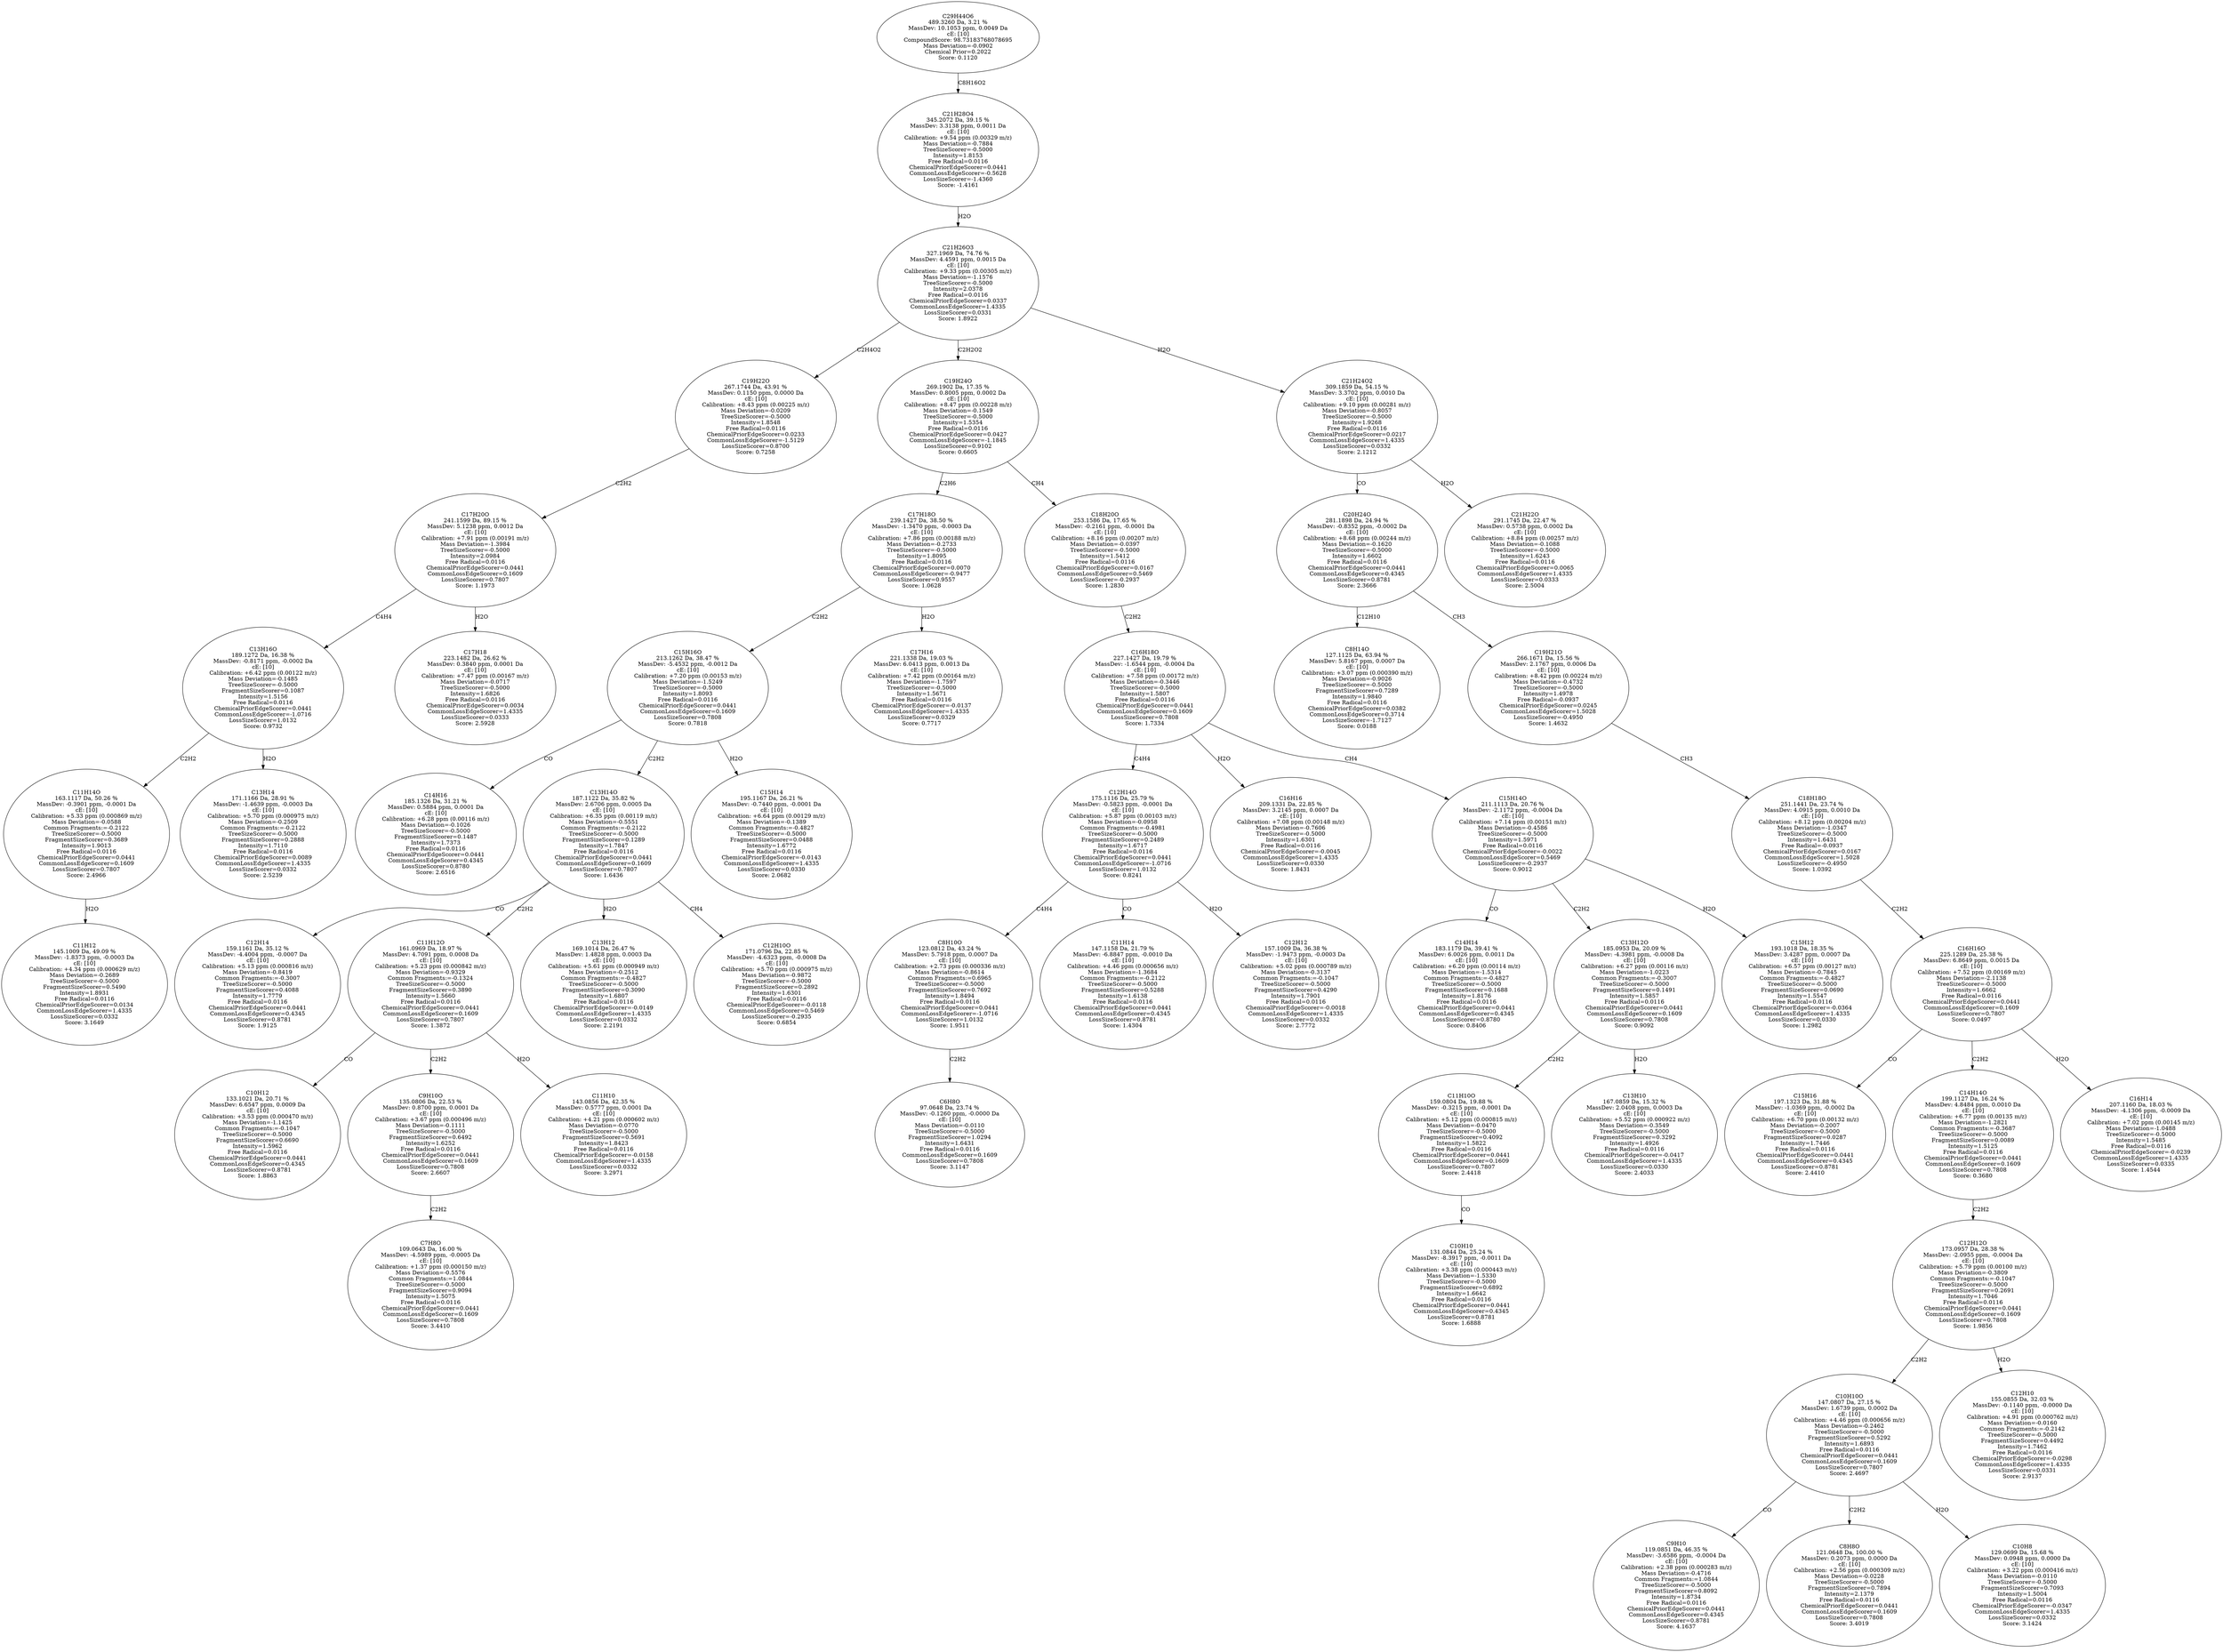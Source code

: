 strict digraph {
v1 [label="C11H12\n145.1009 Da, 49.09 %\nMassDev: -1.8373 ppm, -0.0003 Da\ncE: [10]\nCalibration: +4.34 ppm (0.000629 m/z)\nMass Deviation=-0.2689\nTreeSizeScorer=-0.5000\nFragmentSizeScorer=0.5490\nIntensity=1.8931\nFree Radical=0.0116\nChemicalPriorEdgeScorer=0.0134\nCommonLossEdgeScorer=1.4335\nLossSizeScorer=0.0332\nScore: 3.1649"];
v2 [label="C11H14O\n163.1117 Da, 50.26 %\nMassDev: -0.3901 ppm, -0.0001 Da\ncE: [10]\nCalibration: +5.33 ppm (0.000869 m/z)\nMass Deviation=-0.0588\nCommon Fragments:=-0.2122\nTreeSizeScorer=-0.5000\nFragmentSizeScorer=0.3689\nIntensity=1.9013\nFree Radical=0.0116\nChemicalPriorEdgeScorer=0.0441\nCommonLossEdgeScorer=0.1609\nLossSizeScorer=0.7807\nScore: 2.4966"];
v3 [label="C13H14\n171.1166 Da, 28.91 %\nMassDev: -1.4639 ppm, -0.0003 Da\ncE: [10]\nCalibration: +5.70 ppm (0.000975 m/z)\nMass Deviation=-0.2509\nCommon Fragments:=-0.2122\nTreeSizeScorer=-0.5000\nFragmentSizeScorer=0.2888\nIntensity=1.7110\nFree Radical=0.0116\nChemicalPriorEdgeScorer=0.0089\nCommonLossEdgeScorer=1.4335\nLossSizeScorer=0.0332\nScore: 2.5239"];
v4 [label="C13H16O\n189.1272 Da, 16.38 %\nMassDev: -0.8171 ppm, -0.0002 Da\ncE: [10]\nCalibration: +6.42 ppm (0.00122 m/z)\nMass Deviation=-0.1485\nTreeSizeScorer=-0.5000\nFragmentSizeScorer=0.1087\nIntensity=1.5156\nFree Radical=0.0116\nChemicalPriorEdgeScorer=0.0441\nCommonLossEdgeScorer=-1.0716\nLossSizeScorer=1.0132\nScore: 0.9732"];
v5 [label="C17H18\n223.1482 Da, 26.62 %\nMassDev: 0.3840 ppm, 0.0001 Da\ncE: [10]\nCalibration: +7.47 ppm (0.00167 m/z)\nMass Deviation=-0.0717\nTreeSizeScorer=-0.5000\nIntensity=1.6826\nFree Radical=0.0116\nChemicalPriorEdgeScorer=0.0034\nCommonLossEdgeScorer=1.4335\nLossSizeScorer=0.0333\nScore: 2.5928"];
v6 [label="C17H20O\n241.1599 Da, 89.15 %\nMassDev: 5.1238 ppm, 0.0012 Da\ncE: [10]\nCalibration: +7.91 ppm (0.00191 m/z)\nMass Deviation=-1.3984\nTreeSizeScorer=-0.5000\nIntensity=2.0984\nFree Radical=0.0116\nChemicalPriorEdgeScorer=0.0441\nCommonLossEdgeScorer=0.1609\nLossSizeScorer=0.7807\nScore: 1.1973"];
v7 [label="C19H22O\n267.1744 Da, 43.91 %\nMassDev: 0.1150 ppm, 0.0000 Da\ncE: [10]\nCalibration: +8.43 ppm (0.00225 m/z)\nMass Deviation=-0.0209\nTreeSizeScorer=-0.5000\nIntensity=1.8548\nFree Radical=0.0116\nChemicalPriorEdgeScorer=0.0233\nCommonLossEdgeScorer=-1.5129\nLossSizeScorer=0.8700\nScore: 0.7258"];
v8 [label="C14H16\n185.1326 Da, 31.21 %\nMassDev: 0.5884 ppm, 0.0001 Da\ncE: [10]\nCalibration: +6.28 ppm (0.00116 m/z)\nMass Deviation=-0.1026\nTreeSizeScorer=-0.5000\nFragmentSizeScorer=0.1487\nIntensity=1.7373\nFree Radical=0.0116\nChemicalPriorEdgeScorer=0.0441\nCommonLossEdgeScorer=0.4345\nLossSizeScorer=0.8780\nScore: 2.6516"];
v9 [label="C12H14\n159.1161 Da, 35.12 %\nMassDev: -4.4004 ppm, -0.0007 Da\ncE: [10]\nCalibration: +5.13 ppm (0.000816 m/z)\nMass Deviation=-0.8419\nCommon Fragments:=-0.3007\nTreeSizeScorer=-0.5000\nFragmentSizeScorer=0.4088\nIntensity=1.7779\nFree Radical=0.0116\nChemicalPriorEdgeScorer=0.0441\nCommonLossEdgeScorer=0.4345\nLossSizeScorer=0.8781\nScore: 1.9125"];
v10 [label="C10H12\n133.1021 Da, 20.71 %\nMassDev: 6.6547 ppm, 0.0009 Da\ncE: [10]\nCalibration: +3.53 ppm (0.000470 m/z)\nMass Deviation=-1.1425\nCommon Fragments:=-0.1047\nTreeSizeScorer=-0.5000\nFragmentSizeScorer=0.6690\nIntensity=1.5962\nFree Radical=0.0116\nChemicalPriorEdgeScorer=0.0441\nCommonLossEdgeScorer=0.4345\nLossSizeScorer=0.8781\nScore: 1.8863"];
v11 [label="C7H8O\n109.0643 Da, 16.00 %\nMassDev: -4.5989 ppm, -0.0005 Da\ncE: [10]\nCalibration: +1.37 ppm (0.000150 m/z)\nMass Deviation=-0.5576\nCommon Fragments:=1.0844\nTreeSizeScorer=-0.5000\nFragmentSizeScorer=0.9094\nIntensity=1.5075\nFree Radical=0.0116\nChemicalPriorEdgeScorer=0.0441\nCommonLossEdgeScorer=0.1609\nLossSizeScorer=0.7808\nScore: 3.4410"];
v12 [label="C9H10O\n135.0806 Da, 22.53 %\nMassDev: 0.8700 ppm, 0.0001 Da\ncE: [10]\nCalibration: +3.67 ppm (0.000496 m/z)\nMass Deviation=-0.1111\nTreeSizeScorer=-0.5000\nFragmentSizeScorer=0.6492\nIntensity=1.6252\nFree Radical=0.0116\nChemicalPriorEdgeScorer=0.0441\nCommonLossEdgeScorer=0.1609\nLossSizeScorer=0.7808\nScore: 2.6607"];
v13 [label="C11H10\n143.0856 Da, 42.35 %\nMassDev: 0.5777 ppm, 0.0001 Da\ncE: [10]\nCalibration: +4.21 ppm (0.000602 m/z)\nMass Deviation=-0.0770\nTreeSizeScorer=-0.5000\nFragmentSizeScorer=0.5691\nIntensity=1.8423\nFree Radical=0.0116\nChemicalPriorEdgeScorer=-0.0158\nCommonLossEdgeScorer=1.4335\nLossSizeScorer=0.0332\nScore: 3.2971"];
v14 [label="C11H12O\n161.0969 Da, 18.97 %\nMassDev: 4.7091 ppm, 0.0008 Da\ncE: [10]\nCalibration: +5.23 ppm (0.000842 m/z)\nMass Deviation=-0.9329\nCommon Fragments:=-0.1324\nTreeSizeScorer=-0.5000\nFragmentSizeScorer=0.3890\nIntensity=1.5660\nFree Radical=0.0116\nChemicalPriorEdgeScorer=0.0441\nCommonLossEdgeScorer=0.1609\nLossSizeScorer=0.7807\nScore: 1.3872"];
v15 [label="C13H12\n169.1014 Da, 26.47 %\nMassDev: 1.4828 ppm, 0.0003 Da\ncE: [10]\nCalibration: +5.61 ppm (0.000949 m/z)\nMass Deviation=-0.2512\nCommon Fragments:=-0.4827\nTreeSizeScorer=-0.5000\nFragmentSizeScorer=0.3090\nIntensity=1.6807\nFree Radical=0.0116\nChemicalPriorEdgeScorer=-0.0149\nCommonLossEdgeScorer=1.4335\nLossSizeScorer=0.0332\nScore: 2.2191"];
v16 [label="C12H10O\n171.0796 Da, 22.85 %\nMassDev: -4.6323 ppm, -0.0008 Da\ncE: [10]\nCalibration: +5.70 ppm (0.000975 m/z)\nMass Deviation=-0.9872\nTreeSizeScorer=-0.5000\nFragmentSizeScorer=0.2892\nIntensity=1.6301\nFree Radical=0.0116\nChemicalPriorEdgeScorer=-0.0118\nCommonLossEdgeScorer=0.5469\nLossSizeScorer=-0.2935\nScore: 0.6854"];
v17 [label="C13H14O\n187.1122 Da, 35.82 %\nMassDev: 2.6706 ppm, 0.0005 Da\ncE: [10]\nCalibration: +6.35 ppm (0.00119 m/z)\nMass Deviation=-0.5551\nCommon Fragments:=-0.2122\nTreeSizeScorer=-0.5000\nFragmentSizeScorer=0.1289\nIntensity=1.7847\nFree Radical=0.0116\nChemicalPriorEdgeScorer=0.0441\nCommonLossEdgeScorer=0.1609\nLossSizeScorer=0.7807\nScore: 1.6436"];
v18 [label="C15H14\n195.1167 Da, 26.21 %\nMassDev: -0.7440 ppm, -0.0001 Da\ncE: [10]\nCalibration: +6.64 ppm (0.00129 m/z)\nMass Deviation=-0.1389\nCommon Fragments:=-0.4827\nTreeSizeScorer=-0.5000\nFragmentSizeScorer=0.0488\nIntensity=1.6772\nFree Radical=0.0116\nChemicalPriorEdgeScorer=-0.0143\nCommonLossEdgeScorer=1.4335\nLossSizeScorer=0.0330\nScore: 2.0682"];
v19 [label="C15H16O\n213.1262 Da, 38.47 %\nMassDev: -5.4532 ppm, -0.0012 Da\ncE: [10]\nCalibration: +7.20 ppm (0.00153 m/z)\nMass Deviation=-1.5249\nTreeSizeScorer=-0.5000\nIntensity=1.8093\nFree Radical=0.0116\nChemicalPriorEdgeScorer=0.0441\nCommonLossEdgeScorer=0.1609\nLossSizeScorer=0.7808\nScore: 0.7818"];
v20 [label="C17H16\n221.1338 Da, 19.03 %\nMassDev: 6.0413 ppm, 0.0013 Da\ncE: [10]\nCalibration: +7.42 ppm (0.00164 m/z)\nMass Deviation=-1.7597\nTreeSizeScorer=-0.5000\nIntensity=1.5671\nFree Radical=0.0116\nChemicalPriorEdgeScorer=-0.0137\nCommonLossEdgeScorer=1.4335\nLossSizeScorer=0.0329\nScore: 0.7717"];
v21 [label="C17H18O\n239.1427 Da, 38.50 %\nMassDev: -1.3470 ppm, -0.0003 Da\ncE: [10]\nCalibration: +7.86 ppm (0.00188 m/z)\nMass Deviation=-0.2733\nTreeSizeScorer=-0.5000\nIntensity=1.8095\nFree Radical=0.0116\nChemicalPriorEdgeScorer=0.0070\nCommonLossEdgeScorer=-0.9477\nLossSizeScorer=0.9557\nScore: 1.0628"];
v22 [label="C6H8O\n97.0648 Da, 23.74 %\nMassDev: -0.1260 ppm, -0.0000 Da\ncE: [10]\nMass Deviation=-0.0110\nTreeSizeScorer=-0.5000\nFragmentSizeScorer=1.0294\nIntensity=1.6431\nFree Radical=0.0116\nCommonLossEdgeScorer=0.1609\nLossSizeScorer=0.7808\nScore: 3.1147"];
v23 [label="C8H10O\n123.0812 Da, 43.24 %\nMassDev: 5.7918 ppm, 0.0007 Da\ncE: [10]\nCalibration: +2.73 ppm (0.000336 m/z)\nMass Deviation=-0.8614\nCommon Fragments:=0.6965\nTreeSizeScorer=-0.5000\nFragmentSizeScorer=0.7692\nIntensity=1.8494\nFree Radical=0.0116\nChemicalPriorEdgeScorer=0.0441\nCommonLossEdgeScorer=-1.0716\nLossSizeScorer=1.0132\nScore: 1.9511"];
v24 [label="C11H14\n147.1158 Da, 21.79 %\nMassDev: -6.8847 ppm, -0.0010 Da\ncE: [10]\nCalibration: +4.46 ppm (0.000656 m/z)\nMass Deviation=-1.3684\nCommon Fragments:=-0.2122\nTreeSizeScorer=-0.5000\nFragmentSizeScorer=0.5288\nIntensity=1.6138\nFree Radical=0.0116\nChemicalPriorEdgeScorer=0.0441\nCommonLossEdgeScorer=0.4345\nLossSizeScorer=0.8781\nScore: 1.4304"];
v25 [label="C12H12\n157.1009 Da, 36.38 %\nMassDev: -1.9473 ppm, -0.0003 Da\ncE: [10]\nCalibration: +5.02 ppm (0.000789 m/z)\nMass Deviation=-0.3137\nCommon Fragments:=-0.1047\nTreeSizeScorer=-0.5000\nFragmentSizeScorer=0.4290\nIntensity=1.7901\nFree Radical=0.0116\nChemicalPriorEdgeScorer=-0.0018\nCommonLossEdgeScorer=1.4335\nLossSizeScorer=0.0332\nScore: 2.7772"];
v26 [label="C12H14O\n175.1116 Da, 25.79 %\nMassDev: -0.5823 ppm, -0.0001 Da\ncE: [10]\nCalibration: +5.87 ppm (0.00103 m/z)\nMass Deviation=-0.0958\nCommon Fragments:=-0.4981\nTreeSizeScorer=-0.5000\nFragmentSizeScorer=0.2489\nIntensity=1.6717\nFree Radical=0.0116\nChemicalPriorEdgeScorer=0.0441\nCommonLossEdgeScorer=-1.0716\nLossSizeScorer=1.0132\nScore: 0.8241"];
v27 [label="C16H16\n209.1331 Da, 22.85 %\nMassDev: 3.2145 ppm, 0.0007 Da\ncE: [10]\nCalibration: +7.08 ppm (0.00148 m/z)\nMass Deviation=-0.7606\nTreeSizeScorer=-0.5000\nIntensity=1.6301\nFree Radical=0.0116\nChemicalPriorEdgeScorer=-0.0045\nCommonLossEdgeScorer=1.4335\nLossSizeScorer=0.0330\nScore: 1.8431"];
v28 [label="C14H14\n183.1179 Da, 39.41 %\nMassDev: 6.0026 ppm, 0.0011 Da\ncE: [10]\nCalibration: +6.20 ppm (0.00114 m/z)\nMass Deviation=-1.5314\nCommon Fragments:=-0.4827\nTreeSizeScorer=-0.5000\nFragmentSizeScorer=0.1688\nIntensity=1.8176\nFree Radical=0.0116\nChemicalPriorEdgeScorer=0.0441\nCommonLossEdgeScorer=0.4345\nLossSizeScorer=0.8780\nScore: 0.8406"];
v29 [label="C10H10\n131.0844 Da, 25.24 %\nMassDev: -8.3917 ppm, -0.0011 Da\ncE: [10]\nCalibration: +3.38 ppm (0.000443 m/z)\nMass Deviation=-1.5330\nTreeSizeScorer=-0.5000\nFragmentSizeScorer=0.6892\nIntensity=1.6642\nFree Radical=0.0116\nChemicalPriorEdgeScorer=0.0441\nCommonLossEdgeScorer=0.4345\nLossSizeScorer=0.8781\nScore: 1.6888"];
v30 [label="C11H10O\n159.0804 Da, 19.88 %\nMassDev: -0.3215 ppm, -0.0001 Da\ncE: [10]\nCalibration: +5.12 ppm (0.000815 m/z)\nMass Deviation=-0.0470\nTreeSizeScorer=-0.5000\nFragmentSizeScorer=0.4092\nIntensity=1.5822\nFree Radical=0.0116\nChemicalPriorEdgeScorer=0.0441\nCommonLossEdgeScorer=0.1609\nLossSizeScorer=0.7807\nScore: 2.4418"];
v31 [label="C13H10\n167.0859 Da, 15.32 %\nMassDev: 2.0408 ppm, 0.0003 Da\ncE: [10]\nCalibration: +5.52 ppm (0.000922 m/z)\nMass Deviation=-0.3549\nTreeSizeScorer=-0.5000\nFragmentSizeScorer=0.3292\nIntensity=1.4926\nFree Radical=0.0116\nChemicalPriorEdgeScorer=-0.0417\nCommonLossEdgeScorer=1.4335\nLossSizeScorer=0.0330\nScore: 2.4033"];
v32 [label="C13H12O\n185.0953 Da, 20.09 %\nMassDev: -4.3981 ppm, -0.0008 Da\ncE: [10]\nCalibration: +6.27 ppm (0.00116 m/z)\nMass Deviation=-1.0223\nCommon Fragments:=-0.3007\nTreeSizeScorer=-0.5000\nFragmentSizeScorer=0.1491\nIntensity=1.5857\nFree Radical=0.0116\nChemicalPriorEdgeScorer=0.0441\nCommonLossEdgeScorer=0.1609\nLossSizeScorer=0.7808\nScore: 0.9092"];
v33 [label="C15H12\n193.1018 Da, 18.35 %\nMassDev: 3.4287 ppm, 0.0007 Da\ncE: [10]\nCalibration: +6.57 ppm (0.00127 m/z)\nMass Deviation=-0.7845\nCommon Fragments:=-0.4827\nTreeSizeScorer=-0.5000\nFragmentSizeScorer=0.0690\nIntensity=1.5547\nFree Radical=0.0116\nChemicalPriorEdgeScorer=-0.0364\nCommonLossEdgeScorer=1.4335\nLossSizeScorer=0.0330\nScore: 1.2982"];
v34 [label="C15H14O\n211.1113 Da, 20.76 %\nMassDev: -2.1172 ppm, -0.0004 Da\ncE: [10]\nCalibration: +7.14 ppm (0.00151 m/z)\nMass Deviation=-0.4586\nTreeSizeScorer=-0.5000\nIntensity=1.5971\nFree Radical=0.0116\nChemicalPriorEdgeScorer=-0.0022\nCommonLossEdgeScorer=0.5469\nLossSizeScorer=-0.2937\nScore: 0.9012"];
v35 [label="C16H18O\n227.1427 Da, 19.79 %\nMassDev: -1.6544 ppm, -0.0004 Da\ncE: [10]\nCalibration: +7.58 ppm (0.00172 m/z)\nMass Deviation=-0.3446\nTreeSizeScorer=-0.5000\nIntensity=1.5807\nFree Radical=0.0116\nChemicalPriorEdgeScorer=0.0441\nCommonLossEdgeScorer=0.1609\nLossSizeScorer=0.7808\nScore: 1.7334"];
v36 [label="C18H20O\n253.1586 Da, 17.65 %\nMassDev: -0.2161 ppm, -0.0001 Da\ncE: [10]\nCalibration: +8.16 ppm (0.00207 m/z)\nMass Deviation=-0.0397\nTreeSizeScorer=-0.5000\nIntensity=1.5412\nFree Radical=0.0116\nChemicalPriorEdgeScorer=0.0167\nCommonLossEdgeScorer=0.5469\nLossSizeScorer=-0.2937\nScore: 1.2830"];
v37 [label="C19H24O\n269.1902 Da, 17.35 %\nMassDev: 0.8005 ppm, 0.0002 Da\ncE: [10]\nCalibration: +8.47 ppm (0.00228 m/z)\nMass Deviation=-0.1549\nTreeSizeScorer=-0.5000\nIntensity=1.5354\nFree Radical=0.0116\nChemicalPriorEdgeScorer=0.0427\nCommonLossEdgeScorer=-1.1845\nLossSizeScorer=0.9102\nScore: 0.6605"];
v38 [label="C8H14O\n127.1125 Da, 63.94 %\nMassDev: 5.8167 ppm, 0.0007 Da\ncE: [10]\nCalibration: +3.07 ppm (0.000390 m/z)\nMass Deviation=-0.9026\nTreeSizeScorer=-0.5000\nFragmentSizeScorer=0.7289\nIntensity=1.9840\nFree Radical=0.0116\nChemicalPriorEdgeScorer=0.0382\nCommonLossEdgeScorer=0.3714\nLossSizeScorer=-1.7127\nScore: 0.0188"];
v39 [label="C15H16\n197.1323 Da, 31.88 %\nMassDev: -1.0369 ppm, -0.0002 Da\ncE: [10]\nCalibration: +6.70 ppm (0.00132 m/z)\nMass Deviation=-0.2007\nTreeSizeScorer=-0.5000\nFragmentSizeScorer=0.0287\nIntensity=1.7446\nFree Radical=0.0116\nChemicalPriorEdgeScorer=0.0441\nCommonLossEdgeScorer=0.4345\nLossSizeScorer=0.8781\nScore: 2.4410"];
v40 [label="C9H10\n119.0851 Da, 46.35 %\nMassDev: -3.6586 ppm, -0.0004 Da\ncE: [10]\nCalibration: +2.38 ppm (0.000283 m/z)\nMass Deviation=-0.4716\nCommon Fragments:=1.0844\nTreeSizeScorer=-0.5000\nFragmentSizeScorer=0.8092\nIntensity=1.8734\nFree Radical=0.0116\nChemicalPriorEdgeScorer=0.0441\nCommonLossEdgeScorer=0.4345\nLossSizeScorer=0.8781\nScore: 4.1637"];
v41 [label="C8H8O\n121.0648 Da, 100.00 %\nMassDev: 0.2073 ppm, 0.0000 Da\ncE: [10]\nCalibration: +2.56 ppm (0.000309 m/z)\nMass Deviation=-0.0228\nTreeSizeScorer=-0.5000\nFragmentSizeScorer=0.7894\nIntensity=2.1379\nFree Radical=0.0116\nChemicalPriorEdgeScorer=0.0441\nCommonLossEdgeScorer=0.1609\nLossSizeScorer=0.7808\nScore: 3.4019"];
v42 [label="C10H8\n129.0699 Da, 15.68 %\nMassDev: 0.0948 ppm, 0.0000 Da\ncE: [10]\nCalibration: +3.22 ppm (0.000416 m/z)\nMass Deviation=-0.0110\nTreeSizeScorer=-0.5000\nFragmentSizeScorer=0.7093\nIntensity=1.5004\nFree Radical=0.0116\nChemicalPriorEdgeScorer=-0.0347\nCommonLossEdgeScorer=1.4335\nLossSizeScorer=0.0332\nScore: 3.1424"];
v43 [label="C10H10O\n147.0807 Da, 27.15 %\nMassDev: 1.6739 ppm, 0.0002 Da\ncE: [10]\nCalibration: +4.46 ppm (0.000656 m/z)\nMass Deviation=-0.2462\nTreeSizeScorer=-0.5000\nFragmentSizeScorer=0.5292\nIntensity=1.6893\nFree Radical=0.0116\nChemicalPriorEdgeScorer=0.0441\nCommonLossEdgeScorer=0.1609\nLossSizeScorer=0.7807\nScore: 2.4697"];
v44 [label="C12H10\n155.0855 Da, 32.03 %\nMassDev: -0.1140 ppm, -0.0000 Da\ncE: [10]\nCalibration: +4.91 ppm (0.000762 m/z)\nMass Deviation=-0.0160\nCommon Fragments:=-0.2142\nTreeSizeScorer=-0.5000\nFragmentSizeScorer=0.4492\nIntensity=1.7462\nFree Radical=0.0116\nChemicalPriorEdgeScorer=-0.0298\nCommonLossEdgeScorer=1.4335\nLossSizeScorer=0.0331\nScore: 2.9137"];
v45 [label="C12H12O\n173.0957 Da, 28.38 %\nMassDev: -2.0955 ppm, -0.0004 Da\ncE: [10]\nCalibration: +5.79 ppm (0.00100 m/z)\nMass Deviation=-0.3809\nCommon Fragments:=-0.1047\nTreeSizeScorer=-0.5000\nFragmentSizeScorer=0.2691\nIntensity=1.7046\nFree Radical=0.0116\nChemicalPriorEdgeScorer=0.0441\nCommonLossEdgeScorer=0.1609\nLossSizeScorer=0.7808\nScore: 1.9856"];
v46 [label="C14H14O\n199.1127 Da, 16.24 %\nMassDev: 4.8484 ppm, 0.0010 Da\ncE: [10]\nCalibration: +6.77 ppm (0.00135 m/z)\nMass Deviation=-1.2821\nCommon Fragments:=-0.3687\nTreeSizeScorer=-0.5000\nFragmentSizeScorer=0.0089\nIntensity=1.5125\nFree Radical=0.0116\nChemicalPriorEdgeScorer=0.0441\nCommonLossEdgeScorer=0.1609\nLossSizeScorer=0.7808\nScore: 0.3680"];
v47 [label="C16H14\n207.1160 Da, 18.03 %\nMassDev: -4.1306 ppm, -0.0009 Da\ncE: [10]\nCalibration: +7.02 ppm (0.00145 m/z)\nMass Deviation=-1.0488\nTreeSizeScorer=-0.5000\nIntensity=1.5485\nFree Radical=0.0116\nChemicalPriorEdgeScorer=-0.0239\nCommonLossEdgeScorer=1.4335\nLossSizeScorer=0.0335\nScore: 1.4544"];
v48 [label="C16H16O\n225.1289 Da, 25.38 %\nMassDev: 6.8649 ppm, 0.0015 Da\ncE: [10]\nCalibration: +7.52 ppm (0.00169 m/z)\nMass Deviation=-2.1138\nTreeSizeScorer=-0.5000\nIntensity=1.6662\nFree Radical=0.0116\nChemicalPriorEdgeScorer=0.0441\nCommonLossEdgeScorer=0.1609\nLossSizeScorer=0.7807\nScore: 0.0497"];
v49 [label="C18H18O\n251.1441 Da, 23.74 %\nMassDev: 4.0915 ppm, 0.0010 Da\ncE: [10]\nCalibration: +8.12 ppm (0.00204 m/z)\nMass Deviation=-1.0347\nTreeSizeScorer=-0.5000\nIntensity=1.6431\nFree Radical=-0.0937\nChemicalPriorEdgeScorer=0.0167\nCommonLossEdgeScorer=1.5028\nLossSizeScorer=-0.4950\nScore: 1.0392"];
v50 [label="C19H21O\n266.1671 Da, 15.56 %\nMassDev: 2.1767 ppm, 0.0006 Da\ncE: [10]\nCalibration: +8.42 ppm (0.00224 m/z)\nMass Deviation=-0.4732\nTreeSizeScorer=-0.5000\nIntensity=1.4978\nFree Radical=-0.0937\nChemicalPriorEdgeScorer=0.0245\nCommonLossEdgeScorer=1.5028\nLossSizeScorer=-0.4950\nScore: 1.4632"];
v51 [label="C20H24O\n281.1898 Da, 24.94 %\nMassDev: -0.8352 ppm, -0.0002 Da\ncE: [10]\nCalibration: +8.68 ppm (0.00244 m/z)\nMass Deviation=-0.1620\nTreeSizeScorer=-0.5000\nIntensity=1.6602\nFree Radical=0.0116\nChemicalPriorEdgeScorer=0.0441\nCommonLossEdgeScorer=0.4345\nLossSizeScorer=0.8781\nScore: 2.3666"];
v52 [label="C21H22O\n291.1745 Da, 22.47 %\nMassDev: 0.5738 ppm, 0.0002 Da\ncE: [10]\nCalibration: +8.84 ppm (0.00257 m/z)\nMass Deviation=-0.1088\nTreeSizeScorer=-0.5000\nIntensity=1.6243\nFree Radical=0.0116\nChemicalPriorEdgeScorer=0.0065\nCommonLossEdgeScorer=1.4335\nLossSizeScorer=0.0333\nScore: 2.5004"];
v53 [label="C21H24O2\n309.1859 Da, 54.15 %\nMassDev: 3.3702 ppm, 0.0010 Da\ncE: [10]\nCalibration: +9.10 ppm (0.00281 m/z)\nMass Deviation=-0.8057\nTreeSizeScorer=-0.5000\nIntensity=1.9268\nFree Radical=0.0116\nChemicalPriorEdgeScorer=0.0217\nCommonLossEdgeScorer=1.4335\nLossSizeScorer=0.0332\nScore: 2.1212"];
v54 [label="C21H26O3\n327.1969 Da, 74.76 %\nMassDev: 4.4591 ppm, 0.0015 Da\ncE: [10]\nCalibration: +9.33 ppm (0.00305 m/z)\nMass Deviation=-1.1576\nTreeSizeScorer=-0.5000\nIntensity=2.0378\nFree Radical=0.0116\nChemicalPriorEdgeScorer=0.0337\nCommonLossEdgeScorer=1.4335\nLossSizeScorer=0.0331\nScore: 1.8922"];
v55 [label="C21H28O4\n345.2072 Da, 39.15 %\nMassDev: 3.3138 ppm, 0.0011 Da\ncE: [10]\nCalibration: +9.54 ppm (0.00329 m/z)\nMass Deviation=-0.7884\nTreeSizeScorer=-0.5000\nIntensity=1.8153\nFree Radical=0.0116\nChemicalPriorEdgeScorer=0.0441\nCommonLossEdgeScorer=-0.5628\nLossSizeScorer=-1.4360\nScore: -1.4161"];
v56 [label="C29H44O6\n489.3260 Da, 3.21 %\nMassDev: 10.1053 ppm, 0.0049 Da\ncE: [10]\nCompoundScore: 98.73183768078695\nMass Deviation=-0.0902\nChemical Prior=0.2022\nScore: 0.1120"];
v2 -> v1 [label="H2O"];
v4 -> v2 [label="C2H2"];
v4 -> v3 [label="H2O"];
v6 -> v4 [label="C4H4"];
v6 -> v5 [label="H2O"];
v7 -> v6 [label="C2H2"];
v54 -> v7 [label="C2H4O2"];
v19 -> v8 [label="CO"];
v17 -> v9 [label="CO"];
v14 -> v10 [label="CO"];
v12 -> v11 [label="C2H2"];
v14 -> v12 [label="C2H2"];
v14 -> v13 [label="H2O"];
v17 -> v14 [label="C2H2"];
v17 -> v15 [label="H2O"];
v17 -> v16 [label="CH4"];
v19 -> v17 [label="C2H2"];
v19 -> v18 [label="H2O"];
v21 -> v19 [label="C2H2"];
v21 -> v20 [label="H2O"];
v37 -> v21 [label="C2H6"];
v23 -> v22 [label="C2H2"];
v26 -> v23 [label="C4H4"];
v26 -> v24 [label="CO"];
v26 -> v25 [label="H2O"];
v35 -> v26 [label="C4H4"];
v35 -> v27 [label="H2O"];
v34 -> v28 [label="CO"];
v30 -> v29 [label="CO"];
v32 -> v30 [label="C2H2"];
v32 -> v31 [label="H2O"];
v34 -> v32 [label="C2H2"];
v34 -> v33 [label="H2O"];
v35 -> v34 [label="CH4"];
v36 -> v35 [label="C2H2"];
v37 -> v36 [label="CH4"];
v54 -> v37 [label="C2H2O2"];
v51 -> v38 [label="C12H10"];
v48 -> v39 [label="CO"];
v43 -> v40 [label="CO"];
v43 -> v41 [label="C2H2"];
v43 -> v42 [label="H2O"];
v45 -> v43 [label="C2H2"];
v45 -> v44 [label="H2O"];
v46 -> v45 [label="C2H2"];
v48 -> v46 [label="C2H2"];
v48 -> v47 [label="H2O"];
v49 -> v48 [label="C2H2"];
v50 -> v49 [label="CH3"];
v51 -> v50 [label="CH3"];
v53 -> v51 [label="CO"];
v53 -> v52 [label="H2O"];
v54 -> v53 [label="H2O"];
v55 -> v54 [label="H2O"];
v56 -> v55 [label="C8H16O2"];
}